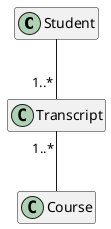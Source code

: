@startuml

hide member

class Student
class Course
class Transcript

Student -- "1..*" Transcript
Transcript "1..*" -- Course
@enduml
